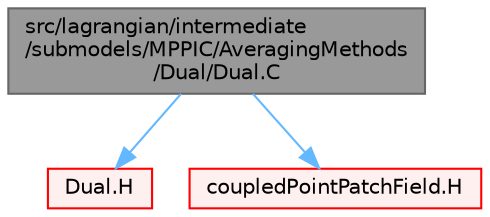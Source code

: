 digraph "src/lagrangian/intermediate/submodels/MPPIC/AveragingMethods/Dual/Dual.C"
{
 // LATEX_PDF_SIZE
  bgcolor="transparent";
  edge [fontname=Helvetica,fontsize=10,labelfontname=Helvetica,labelfontsize=10];
  node [fontname=Helvetica,fontsize=10,shape=box,height=0.2,width=0.4];
  Node1 [id="Node000001",label="src/lagrangian/intermediate\l/submodels/MPPIC/AveragingMethods\l/Dual/Dual.C",height=0.2,width=0.4,color="gray40", fillcolor="grey60", style="filled", fontcolor="black",tooltip=" "];
  Node1 -> Node2 [id="edge1_Node000001_Node000002",color="steelblue1",style="solid",tooltip=" "];
  Node2 [id="Node000002",label="Dual.H",height=0.2,width=0.4,color="red", fillcolor="#FFF0F0", style="filled",URL="$Dual_8H.html",tooltip=" "];
  Node1 -> Node323 [id="edge2_Node000001_Node000323",color="steelblue1",style="solid",tooltip=" "];
  Node323 [id="Node000323",label="coupledPointPatchField.H",height=0.2,width=0.4,color="red", fillcolor="#FFF0F0", style="filled",URL="$coupledPointPatchField_8H.html",tooltip=" "];
}
